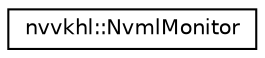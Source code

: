 digraph "Graphical Class Hierarchy"
{
 // LATEX_PDF_SIZE
  edge [fontname="Helvetica",fontsize="10",labelfontname="Helvetica",labelfontsize="10"];
  node [fontname="Helvetica",fontsize="10",shape=record];
  rankdir="LR";
  Node0 [label="nvvkhl::NvmlMonitor",height=0.2,width=0.4,color="black", fillcolor="white", style="filled",URL="$classnvvkhl_1_1_nvml_monitor.html",tooltip=" "];
}
